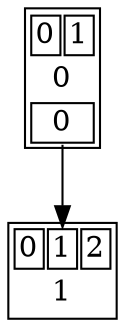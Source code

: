digraph {
0 [shape=plain label=<<table border="1"><tr><td port="in0" align="text" colspan="1" cellpadding="1" >0</td><td port="in1" align="text" colspan="1" cellpadding="1" >1</td></tr><tr><td align="text" border="0" colspan="2">0</td></tr><tr><td port="out0" align="text" colspan="2" cellpadding="1" >0</td></tr></table>>]
0:out0 -> 1:in1 [style=""]
1 [shape=plain label=<<table border="1"><tr><td port="in0" align="text" colspan="1" cellpadding="1" >0</td><td port="in1" align="text" colspan="1" cellpadding="1" >1</td><td port="in2" align="text" colspan="1" cellpadding="1" >2</td></tr><tr><td align="text" border="0" colspan="3">1</td></tr></table>>]
}
